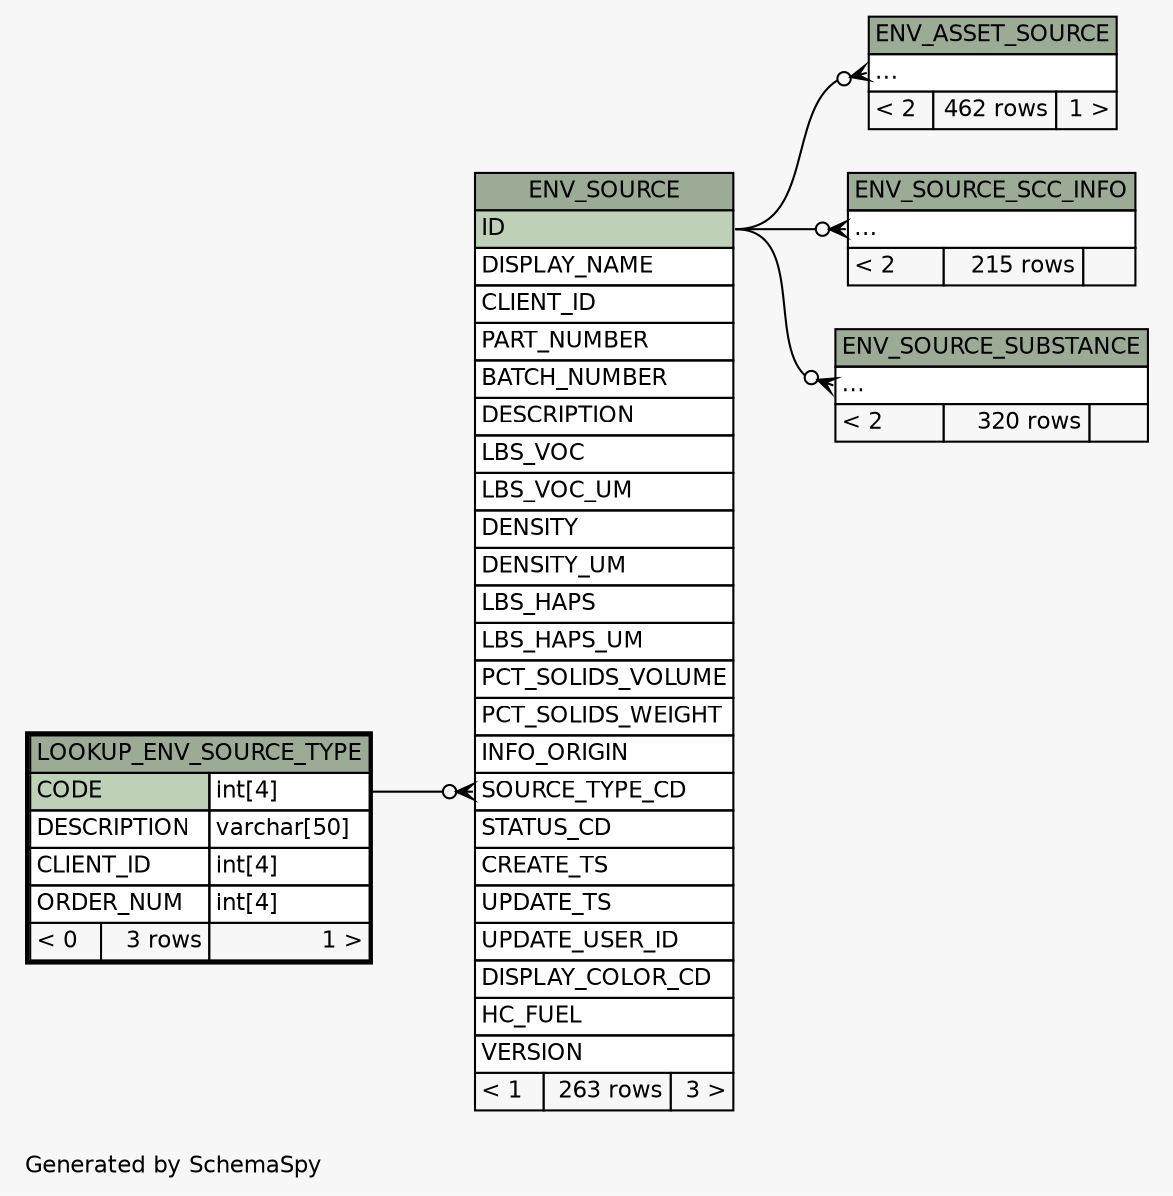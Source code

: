// dot 2.28.0 on Windows 7 6.1
// SchemaSpy rev 590
digraph "twoDegreesRelationshipsDiagram" {
  graph [
    rankdir="RL"
    bgcolor="#f7f7f7"
    label="\nGenerated by SchemaSpy"
    labeljust="l"
    nodesep="0.18"
    ranksep="0.46"
    fontname="Helvetica"
    fontsize="11"
  ];
  node [
    fontname="Helvetica"
    fontsize="11"
    shape="plaintext"
  ];
  edge [
    arrowsize="0.8"
  ];
  "ENV_ASSET_SOURCE":"elipses":w -> "ENV_SOURCE":"ID":e [arrowhead=none dir=back arrowtail=crowodot];
  "ENV_SOURCE":"SOURCE_TYPE_CD":w -> "LOOKUP_ENV_SOURCE_TYPE":"CODE.type":e [arrowhead=none dir=back arrowtail=crowodot];
  "ENV_SOURCE_SCC_INFO":"elipses":w -> "ENV_SOURCE":"ID":e [arrowhead=none dir=back arrowtail=crowodot];
  "ENV_SOURCE_SUBSTANCE":"elipses":w -> "ENV_SOURCE":"ID":e [arrowhead=none dir=back arrowtail=crowodot];
  "ENV_ASSET_SOURCE" [
    label=<
    <TABLE BORDER="0" CELLBORDER="1" CELLSPACING="0" BGCOLOR="#ffffff">
      <TR><TD COLSPAN="3" BGCOLOR="#9bab96" ALIGN="CENTER">ENV_ASSET_SOURCE</TD></TR>
      <TR><TD PORT="elipses" COLSPAN="3" ALIGN="LEFT">...</TD></TR>
      <TR><TD ALIGN="LEFT" BGCOLOR="#f7f7f7">&lt; 2</TD><TD ALIGN="RIGHT" BGCOLOR="#f7f7f7">462 rows</TD><TD ALIGN="RIGHT" BGCOLOR="#f7f7f7">1 &gt;</TD></TR>
    </TABLE>>
    URL="ENV_ASSET_SOURCE.html"
    tooltip="ENV_ASSET_SOURCE"
  ];
  "ENV_SOURCE" [
    label=<
    <TABLE BORDER="0" CELLBORDER="1" CELLSPACING="0" BGCOLOR="#ffffff">
      <TR><TD COLSPAN="3" BGCOLOR="#9bab96" ALIGN="CENTER">ENV_SOURCE</TD></TR>
      <TR><TD PORT="ID" COLSPAN="3" BGCOLOR="#bed1b8" ALIGN="LEFT">ID</TD></TR>
      <TR><TD PORT="DISPLAY_NAME" COLSPAN="3" ALIGN="LEFT">DISPLAY_NAME</TD></TR>
      <TR><TD PORT="CLIENT_ID" COLSPAN="3" ALIGN="LEFT">CLIENT_ID</TD></TR>
      <TR><TD PORT="PART_NUMBER" COLSPAN="3" ALIGN="LEFT">PART_NUMBER</TD></TR>
      <TR><TD PORT="BATCH_NUMBER" COLSPAN="3" ALIGN="LEFT">BATCH_NUMBER</TD></TR>
      <TR><TD PORT="DESCRIPTION" COLSPAN="3" ALIGN="LEFT">DESCRIPTION</TD></TR>
      <TR><TD PORT="LBS_VOC" COLSPAN="3" ALIGN="LEFT">LBS_VOC</TD></TR>
      <TR><TD PORT="LBS_VOC_UM" COLSPAN="3" ALIGN="LEFT">LBS_VOC_UM</TD></TR>
      <TR><TD PORT="DENSITY" COLSPAN="3" ALIGN="LEFT">DENSITY</TD></TR>
      <TR><TD PORT="DENSITY_UM" COLSPAN="3" ALIGN="LEFT">DENSITY_UM</TD></TR>
      <TR><TD PORT="LBS_HAPS" COLSPAN="3" ALIGN="LEFT">LBS_HAPS</TD></TR>
      <TR><TD PORT="LBS_HAPS_UM" COLSPAN="3" ALIGN="LEFT">LBS_HAPS_UM</TD></TR>
      <TR><TD PORT="PCT_SOLIDS_VOLUME" COLSPAN="3" ALIGN="LEFT">PCT_SOLIDS_VOLUME</TD></TR>
      <TR><TD PORT="PCT_SOLIDS_WEIGHT" COLSPAN="3" ALIGN="LEFT">PCT_SOLIDS_WEIGHT</TD></TR>
      <TR><TD PORT="INFO_ORIGIN" COLSPAN="3" ALIGN="LEFT">INFO_ORIGIN</TD></TR>
      <TR><TD PORT="SOURCE_TYPE_CD" COLSPAN="3" ALIGN="LEFT">SOURCE_TYPE_CD</TD></TR>
      <TR><TD PORT="STATUS_CD" COLSPAN="3" ALIGN="LEFT">STATUS_CD</TD></TR>
      <TR><TD PORT="CREATE_TS" COLSPAN="3" ALIGN="LEFT">CREATE_TS</TD></TR>
      <TR><TD PORT="UPDATE_TS" COLSPAN="3" ALIGN="LEFT">UPDATE_TS</TD></TR>
      <TR><TD PORT="UPDATE_USER_ID" COLSPAN="3" ALIGN="LEFT">UPDATE_USER_ID</TD></TR>
      <TR><TD PORT="DISPLAY_COLOR_CD" COLSPAN="3" ALIGN="LEFT">DISPLAY_COLOR_CD</TD></TR>
      <TR><TD PORT="HC_FUEL" COLSPAN="3" ALIGN="LEFT">HC_FUEL</TD></TR>
      <TR><TD PORT="VERSION" COLSPAN="3" ALIGN="LEFT">VERSION</TD></TR>
      <TR><TD ALIGN="LEFT" BGCOLOR="#f7f7f7">&lt; 1</TD><TD ALIGN="RIGHT" BGCOLOR="#f7f7f7">263 rows</TD><TD ALIGN="RIGHT" BGCOLOR="#f7f7f7">3 &gt;</TD></TR>
    </TABLE>>
    URL="ENV_SOURCE.html"
    tooltip="ENV_SOURCE"
  ];
  "ENV_SOURCE_SCC_INFO" [
    label=<
    <TABLE BORDER="0" CELLBORDER="1" CELLSPACING="0" BGCOLOR="#ffffff">
      <TR><TD COLSPAN="3" BGCOLOR="#9bab96" ALIGN="CENTER">ENV_SOURCE_SCC_INFO</TD></TR>
      <TR><TD PORT="elipses" COLSPAN="3" ALIGN="LEFT">...</TD></TR>
      <TR><TD ALIGN="LEFT" BGCOLOR="#f7f7f7">&lt; 2</TD><TD ALIGN="RIGHT" BGCOLOR="#f7f7f7">215 rows</TD><TD ALIGN="RIGHT" BGCOLOR="#f7f7f7">  </TD></TR>
    </TABLE>>
    URL="ENV_SOURCE_SCC_INFO.html"
    tooltip="ENV_SOURCE_SCC_INFO"
  ];
  "ENV_SOURCE_SUBSTANCE" [
    label=<
    <TABLE BORDER="0" CELLBORDER="1" CELLSPACING="0" BGCOLOR="#ffffff">
      <TR><TD COLSPAN="3" BGCOLOR="#9bab96" ALIGN="CENTER">ENV_SOURCE_SUBSTANCE</TD></TR>
      <TR><TD PORT="elipses" COLSPAN="3" ALIGN="LEFT">...</TD></TR>
      <TR><TD ALIGN="LEFT" BGCOLOR="#f7f7f7">&lt; 2</TD><TD ALIGN="RIGHT" BGCOLOR="#f7f7f7">320 rows</TD><TD ALIGN="RIGHT" BGCOLOR="#f7f7f7">  </TD></TR>
    </TABLE>>
    URL="ENV_SOURCE_SUBSTANCE.html"
    tooltip="ENV_SOURCE_SUBSTANCE"
  ];
  "LOOKUP_ENV_SOURCE_TYPE" [
    label=<
    <TABLE BORDER="2" CELLBORDER="1" CELLSPACING="0" BGCOLOR="#ffffff">
      <TR><TD COLSPAN="3" BGCOLOR="#9bab96" ALIGN="CENTER">LOOKUP_ENV_SOURCE_TYPE</TD></TR>
      <TR><TD PORT="CODE" COLSPAN="2" BGCOLOR="#bed1b8" ALIGN="LEFT">CODE</TD><TD PORT="CODE.type" ALIGN="LEFT">int[4]</TD></TR>
      <TR><TD PORT="DESCRIPTION" COLSPAN="2" ALIGN="LEFT">DESCRIPTION</TD><TD PORT="DESCRIPTION.type" ALIGN="LEFT">varchar[50]</TD></TR>
      <TR><TD PORT="CLIENT_ID" COLSPAN="2" ALIGN="LEFT">CLIENT_ID</TD><TD PORT="CLIENT_ID.type" ALIGN="LEFT">int[4]</TD></TR>
      <TR><TD PORT="ORDER_NUM" COLSPAN="2" ALIGN="LEFT">ORDER_NUM</TD><TD PORT="ORDER_NUM.type" ALIGN="LEFT">int[4]</TD></TR>
      <TR><TD ALIGN="LEFT" BGCOLOR="#f7f7f7">&lt; 0</TD><TD ALIGN="RIGHT" BGCOLOR="#f7f7f7">3 rows</TD><TD ALIGN="RIGHT" BGCOLOR="#f7f7f7">1 &gt;</TD></TR>
    </TABLE>>
    URL="LOOKUP_ENV_SOURCE_TYPE.html"
    tooltip="LOOKUP_ENV_SOURCE_TYPE"
  ];
}
